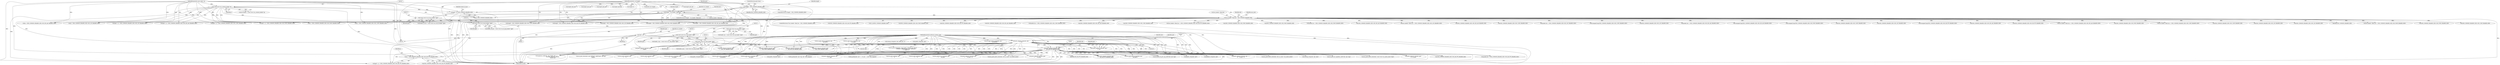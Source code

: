 digraph "0_tcpdump_3b32029db354cbc875127869d9b12a9addc75b50@pointer" {
"1000797" [label="(Call,p + (ISIS_COMMON_HEADER_SIZE+ISIS_IIH_PTP_HEADER_SIZE))"];
"1000154" [label="(MethodParameterIn,const uint8_t *p)"];
"1000196" [label="(Call,(const struct isis_common_header *)p)"];
"1000323" [label="(Call,isis_header->fixed_len < ISIS_COMMON_HEADER_SIZE)"];
"1000304" [label="(Call,length < isis_header->fixed_len)"];
"1000203" [label="(Call,length < ISIS_COMMON_HEADER_SIZE)"];
"1000155" [label="(MethodParameterIn,u_int length)"];
"1000783" [label="(Call,print_unknown_data(ndo, pptr, \"\n\t  \", ISIS_IIH_PTP_HEADER_SIZE))"];
"1000492" [label="(Call,print_unknown_data(ndo, optr, \"\n\t\", 8))"];
"1000153" [label="(MethodParameterIn,netdissect_options *ndo)"];
"1000191" [label="(Call,optr = p)"];
"1000234" [label="(Call,(const struct isis_psnp_header *)pptr)"];
"1000229" [label="(Call,(const struct isis_csnp_header *)pptr)"];
"1000224" [label="(Call,(const struct isis_lsp_header *)pptr)"];
"1000219" [label="(Call,(const struct isis_iih_ptp_header *)pptr)"];
"1000214" [label="(Call,(const struct isis_iih_lan_header *)pptr)"];
"1000207" [label="(Call,pptr = p+(ISIS_COMMON_HEADER_SIZE))"];
"1000203" [label="(Call,length < ISIS_COMMON_HEADER_SIZE)"];
"1000312" [label="(Identifier,ndo)"];
"1001189" [label="(Call,p + (ISIS_COMMON_HEADER_SIZE+ISIS_CSNP_HEADER_SIZE))"];
"1000739" [label="(Call,length=pdu_len)"];
"1000784" [label="(Identifier,ndo)"];
"1000524" [label="(Call,ISIS_COMMON_HEADER_SIZE+ISIS_IIH_LAN_HEADER_SIZE)"];
"1000785" [label="(Identifier,pptr)"];
"1000232" [label="(Call,header_psnp = (const struct isis_psnp_header *)pptr)"];
"1000331" [label="(Identifier,ndo)"];
"1001182" [label="(Call,packet_len -= (ISIS_COMMON_HEADER_SIZE+ISIS_CSNP_HEADER_SIZE))"];
"1000644" [label="(Call,print_unknown_data(ndo, pptr, \"\n\t  \", ISIS_IIH_LAN_HEADER_SIZE))"];
"1000798" [label="(Identifier,p)"];
"1000204" [label="(Identifier,length)"];
"1000192" [label="(Identifier,optr)"];
"1001175" [label="(Call,print_unknown_data(ndo, pptr, \"\n\t  \", ISIS_CSNP_HEADER_SIZE))"];
"1000213" [label="(Identifier,header_iih_lan)"];
"1000194" [label="(Call,isis_header = (const struct isis_common_header *)p)"];
"1000799" [label="(Call,ISIS_COMMON_HEADER_SIZE+ISIS_IIH_PTP_HEADER_SIZE)"];
"1000509" [label="(Call,ISIS_COMMON_HEADER_SIZE+ISIS_IIH_LAN_HEADER_SIZE)"];
"1003083" [label="(MethodReturn,RET)"];
"1000792" [label="(Call,ISIS_COMMON_HEADER_SIZE+ISIS_IIH_PTP_HEADER_SIZE)"];
"1000832" [label="(Call,length < ISIS_COMMON_HEADER_SIZE+ISIS_LSP_HEADER_SIZE)"];
"1001077" [label="(Call,ISIS_COMMON_HEADER_SIZE+ISIS_CSNP_HEADER_SIZE)"];
"1001295" [label="(Call,print_unknown_data(ndo, pptr, \"\n\t  \", ISIS_PSNP_HEADER_SIZE))"];
"1000658" [label="(Call,p + (ISIS_COMMON_HEADER_SIZE+ISIS_IIH_LAN_HEADER_SIZE))"];
"1000492" [label="(Call,print_unknown_data(ndo, optr, \"\n\t\", 8))"];
"1002324" [label="(Call,ipaddr_string(ndo, tptr))"];
"1000797" [label="(Call,p + (ISIS_COMMON_HEADER_SIZE+ISIS_IIH_PTP_HEADER_SIZE))"];
"1000495" [label="(Literal,\"\n\t\")"];
"1002342" [label="(Call,fn_printzp(ndo, tptr, tmp, ndo->ndo_snapend))"];
"1001798" [label="(Call,isis_print_extd_ip_reach(ndo, tptr, \"\n\t      \", AF_INET))"];
"1000195" [label="(Identifier,isis_header)"];
"1000224" [label="(Call,(const struct isis_lsp_header *)pptr)"];
"1000666" [label="(Call,isis_header->fixed_len != (ISIS_COMMON_HEADER_SIZE+ISIS_IIH_PTP_HEADER_SIZE))"];
"1001311" [label="(Call,ISIS_COMMON_HEADER_SIZE+ISIS_PSNP_HEADER_SIZE)"];
"1001571" [label="(Call,isis_print_ext_is_reach(ndo, tptr, \"\n\t      \", tlv_type))"];
"1001049" [label="(Call,p + (ISIS_COMMON_HEADER_SIZE+ISIS_LSP_HEADER_SIZE))"];
"1000156" [label="(Block,)"];
"1001304" [label="(Call,ISIS_COMMON_HEADER_SIZE+ISIS_PSNP_HEADER_SIZE)"];
"1001226" [label="(Call,length < ISIS_COMMON_HEADER_SIZE+ISIS_PSNP_HEADER_SIZE)"];
"1001302" [label="(Call,packet_len -= (ISIS_COMMON_HEADER_SIZE+ISIS_PSNP_HEADER_SIZE))"];
"1002995" [label="(Call,print_unknown_data(ndo, tptr, \"\n\t\t\", tmp))"];
"1000196" [label="(Call,(const struct isis_common_header *)p)"];
"1000155" [label="(MethodParameterIn,u_int length)"];
"1000493" [label="(Identifier,ndo)"];
"1001047" [label="(Call,pptr = p + (ISIS_COMMON_HEADER_SIZE+ISIS_LSP_HEADER_SIZE))"];
"1000344" [label="(Identifier,max_area)"];
"1000786" [label="(Literal,\"\n\t  \")"];
"1000535" [label="(Call,ISIS_COMMON_HEADER_SIZE+ISIS_IIH_LAN_HEADER_SIZE)"];
"1000806" [label="(Call,isis_header->fixed_len != (ISIS_COMMON_HEADER_SIZE+ISIS_LSP_HEADER_SIZE))"];
"1000206" [label="(ControlStructure,goto trunc;)"];
"1001933" [label="(Call,fn_printzp(ndo, tptr + 1, tlv_len - 1, ndo->ndo_snapend))"];
"1001843" [label="(Call,isis_print_mtid(ndo, tptr, \"\n\t      \"))"];
"1002653" [label="(Call,isis_print_mtid(ndo, tptr, \"\n\t      \"))"];
"1000207" [label="(Call,pptr = p+(ISIS_COMMON_HEADER_SIZE))"];
"1001739" [label="(Call,isis_print_tlv_ip_reach(ndo, pptr, \"\n\t      \", tlv_len))"];
"1000660" [label="(Call,ISIS_COMMON_HEADER_SIZE+ISIS_IIH_LAN_HEADER_SIZE)"];
"1001984" [label="(Call,signature_verify(ndo, optr, length, tptr + 1,\n                                            isis_clear_checksum_lifetime,\n                                            header_lsp))"];
"1001191" [label="(Call,ISIS_COMMON_HEADER_SIZE+ISIS_CSNP_HEADER_SIZE)"];
"1002790" [label="(Call,print_unknown_data(ndo, tptr, \"\n\t      \", tlv_len - 1))"];
"1001042" [label="(Call,packet_len -= (ISIS_COMMON_HEADER_SIZE+ISIS_LSP_HEADER_SIZE))"];
"1001684" [label="(Call,isis_print_metric_block(ndo, &tlv_is_reach->isis_metric_block))"];
"1002920" [label="(Call,isonsap_string(ndo, tptr, prefix_len / 2))"];
"1001075" [label="(Call,(unsigned long)(ISIS_COMMON_HEADER_SIZE+ISIS_CSNP_HEADER_SIZE))"];
"1001271" [label="(Call,length=pdu_len)"];
"1002441" [label="(Call,ipaddr_string(ndo, tptr))"];
"1000834" [label="(Call,ISIS_COMMON_HEADER_SIZE+ISIS_LSP_HEADER_SIZE)"];
"1000305" [label="(Identifier,length)"];
"1000651" [label="(Call,packet_len -= (ISIS_COMMON_HEADER_SIZE+ISIS_IIH_LAN_HEADER_SIZE))"];
"1000153" [label="(MethodParameterIn,netdissect_options *ndo)"];
"1000221" [label="(Identifier,pptr)"];
"1000522" [label="(Call,(unsigned long)(ISIS_COMMON_HEADER_SIZE+ISIS_IIH_LAN_HEADER_SIZE))"];
"1001215" [label="(Call,(unsigned long)(ISIS_COMMON_HEADER_SIZE+ISIS_PSNP_HEADER_SIZE))"];
"1000915" [label="(Call,osi_print_cksum(ndo, (const uint8_t *)header_lsp->lsp_id,\n                        EXTRACT_16BITS(header_lsp->checksum),\n                        12, length-12))"];
"1001035" [label="(Call,print_unknown_data(ndo, pptr, \"\n\t  \", ISIS_LSP_HEADER_SIZE))"];
"1001088" [label="(Call,ISIS_COMMON_HEADER_SIZE+ISIS_CSNP_HEADER_SIZE)"];
"1000810" [label="(Call,ISIS_COMMON_HEADER_SIZE+ISIS_LSP_HEADER_SIZE)"];
"1003035" [label="(Call,print_unknown_data(ndo, pptr, \"\n\t      \", tlv_len))"];
"1000217" [label="(Call,header_iih_ptp = (const struct isis_iih_ptp_header *)pptr)"];
"1000683" [label="(Call,(unsigned long)(ISIS_COMMON_HEADER_SIZE+ISIS_IIH_PTP_HEADER_SIZE))"];
"1000303" [label="(ControlStructure,if (length < isis_header->fixed_len))"];
"1001755" [label="(Call,isis_print_extd_ip_reach(ndo, tptr, \"\n\t      \", AF_INET))"];
"1002242" [label="(Call,isis_print_mt_port_cap_subtlv(ndo, tptr, tmp))"];
"1001333" [label="(Call,print_unknown_data(ndo, pptr, \"\n\t  \", length))"];
"1000653" [label="(Call,ISIS_COMMON_HEADER_SIZE+ISIS_IIH_LAN_HEADER_SIZE)"];
"1000154" [label="(MethodParameterIn,const uint8_t *p)"];
"1000226" [label="(Identifier,pptr)"];
"1000236" [label="(Identifier,pptr)"];
"1000795" [label="(Call,pptr = p + (ISIS_COMMON_HEADER_SIZE+ISIS_IIH_PTP_HEADER_SIZE))"];
"1000191" [label="(Call,optr = p)"];
"1000219" [label="(Call,(const struct isis_iih_ptp_header *)pptr)"];
"1000202" [label="(ControlStructure,if (length < ISIS_COMMON_HEADER_SIZE))"];
"1002414" [label="(Call,ipaddr_string(ndo, tptr))"];
"1000670" [label="(Call,ISIS_COMMON_HEADER_SIZE+ISIS_IIH_PTP_HEADER_SIZE)"];
"1001900" [label="(Call,ip6addr_string(ndo, tptr))"];
"1000505" [label="(Call,isis_header->fixed_len != (ISIS_COMMON_HEADER_SIZE+ISIS_IIH_LAN_HEADER_SIZE))"];
"1001202" [label="(Call,ISIS_COMMON_HEADER_SIZE+ISIS_PSNP_HEADER_SIZE)"];
"1002576" [label="(Call,tptr-optr)"];
"1001058" [label="(Call,isis_header->fixed_len != (ISIS_COMMON_HEADER_SIZE+ISIS_CSNP_HEADER_SIZE))"];
"1000229" [label="(Call,(const struct isis_csnp_header *)pptr)"];
"1000222" [label="(Call,header_lsp = (const struct isis_lsp_header *)pptr)"];
"1000198" [label="(Identifier,p)"];
"1001062" [label="(Call,ISIS_COMMON_HEADER_SIZE+ISIS_CSNP_HEADER_SIZE)"];
"1002055" [label="(Call,print_unknown_data(ndo, tptr + 1, \"\n\t\t  \", tlv_len - 1))"];
"1000231" [label="(Identifier,pptr)"];
"1000656" [label="(Call,pptr = p + (ISIS_COMMON_HEADER_SIZE+ISIS_IIH_LAN_HEADER_SIZE))"];
"1001722" [label="(Call,isis_print_metric_block(ndo, &tlv_es_reach->isis_metric_block))"];
"1000208" [label="(Identifier,pptr)"];
"1002571" [label="(Call,osi_print_cksum(ndo, optr, EXTRACT_16BITS(tptr), tptr-optr,\n                length))"];
"1001427" [label="(Call,isonsap_string(ndo, tptr, alen))"];
"1000533" [label="(Call,length < ISIS_COMMON_HEADER_SIZE+ISIS_IIH_LAN_HEADER_SIZE)"];
"1000790" [label="(Call,packet_len -= (ISIS_COMMON_HEADER_SIZE+ISIS_IIH_PTP_HEADER_SIZE))"];
"1000234" [label="(Call,(const struct isis_psnp_header *)pptr)"];
"1000306" [label="(Call,isis_header->fixed_len)"];
"1000209" [label="(Call,p+(ISIS_COMMON_HEADER_SIZE))"];
"1001866" [label="(Call,isis_print_extd_ip_reach(ndo, tptr, \"\n\t      \", AF_INET6))"];
"1000494" [label="(Identifier,optr)"];
"1001187" [label="(Call,pptr = p + (ISIS_COMMON_HEADER_SIZE+ISIS_CSNP_HEADER_SIZE))"];
"1001307" [label="(Call,pptr = p + (ISIS_COMMON_HEADER_SIZE+ISIS_PSNP_HEADER_SIZE))"];
"1001044" [label="(Call,ISIS_COMMON_HEADER_SIZE+ISIS_LSP_HEADER_SIZE)"];
"1001051" [label="(Call,ISIS_COMMON_HEADER_SIZE+ISIS_LSP_HEADER_SIZE)"];
"1000887" [label="(Call,length=pdu_len)"];
"1000496" [label="(Literal,8)"];
"1000193" [label="(Identifier,p)"];
"1002287" [label="(Call,isis_print_mt_capability_subtlv(ndo, tptr, tmp))"];
"1000592" [label="(Call,length=pdu_len)"];
"1001131" [label="(Call,length=pdu_len)"];
"1000327" [label="(Identifier,ISIS_COMMON_HEADER_SIZE)"];
"1001198" [label="(Call,isis_header->fixed_len != (ISIS_COMMON_HEADER_SIZE+ISIS_PSNP_HEADER_SIZE))"];
"1000205" [label="(Identifier,ISIS_COMMON_HEADER_SIZE)"];
"1000927" [label="(Call,length-12)"];
"1002860" [label="(Call,isis_print_metric_block(ndo, (const struct isis_metric_block *)tptr))"];
"1000216" [label="(Identifier,pptr)"];
"1003018" [label="(Call,print_unknown_data(ndo, pptr, \"\n\t\t\", tlv_len))"];
"1000324" [label="(Call,isis_header->fixed_len)"];
"1000787" [label="(Identifier,ISIS_IIH_PTP_HEADER_SIZE)"];
"1001309" [label="(Call,p + (ISIS_COMMON_HEADER_SIZE+ISIS_PSNP_HEADER_SIZE))"];
"1000323" [label="(Call,isis_header->fixed_len < ISIS_COMMON_HEADER_SIZE)"];
"1001217" [label="(Call,ISIS_COMMON_HEADER_SIZE+ISIS_PSNP_HEADER_SIZE)"];
"1000325" [label="(Identifier,isis_header)"];
"1001184" [label="(Call,ISIS_COMMON_HEADER_SIZE+ISIS_CSNP_HEADER_SIZE)"];
"1000491" [label="(Call,!print_unknown_data(ndo, optr, \"\n\t\", 8))"];
"1000322" [label="(ControlStructure,if (isis_header->fixed_len < ISIS_COMMON_HEADER_SIZE))"];
"1001086" [label="(Call,length < ISIS_COMMON_HEADER_SIZE+ISIS_CSNP_HEADER_SIZE)"];
"1001775" [label="(Call,isis_print_mtid(ndo, tptr, \"\n\t      \"))"];
"1000782" [label="(Call,!print_unknown_data(ndo, pptr, \"\n\t  \", ISIS_IIH_PTP_HEADER_SIZE))"];
"1000685" [label="(Call,ISIS_COMMON_HEADER_SIZE+ISIS_IIH_PTP_HEADER_SIZE)"];
"1000338" [label="(Call,(u_int)ISIS_COMMON_HEADER_SIZE)"];
"1000227" [label="(Call,header_csnp = (const struct isis_csnp_header *)pptr)"];
"1001228" [label="(Call,ISIS_COMMON_HEADER_SIZE+ISIS_PSNP_HEADER_SIZE)"];
"1000212" [label="(Call,header_iih_lan = (const struct isis_iih_lan_header *)pptr)"];
"1000304" [label="(Call,length < isis_header->fixed_len)"];
"1000694" [label="(Call,length < ISIS_COMMON_HEADER_SIZE+ISIS_IIH_PTP_HEADER_SIZE)"];
"1000188" [label="(Call,packet_len=length)"];
"1001543" [label="(Call,isis_print_mtid(ndo, tptr, \"\n\t      \"))"];
"1001627" [label="(Call,isis_print_ext_is_reach(ndo, tptr, \"\n\t      \", tlv_type))"];
"1002303" [label="(Call,ipaddr_string(ndo, pptr))"];
"1000783" [label="(Call,print_unknown_data(ndo, pptr, \"\n\t  \", ISIS_IIH_PTP_HEADER_SIZE))"];
"1000214" [label="(Call,(const struct isis_iih_lan_header *)pptr)"];
"1000696" [label="(Call,ISIS_COMMON_HEADER_SIZE+ISIS_IIH_PTP_HEADER_SIZE)"];
"1001823" [label="(Call,isis_print_extd_ip_reach(ndo, tptr, \"\n\t      \", AF_INET6))"];
"1001598" [label="(Call,isis_print_ext_is_reach(ndo, tptr, \"\n\t      \", tlv_type))"];
"1000797" -> "1000795"  [label="AST: "];
"1000797" -> "1000799"  [label="CFG: "];
"1000798" -> "1000797"  [label="AST: "];
"1000799" -> "1000797"  [label="AST: "];
"1000795" -> "1000797"  [label="CFG: "];
"1000797" -> "1003083"  [label="DDG: "];
"1000797" -> "1003083"  [label="DDG: "];
"1000154" -> "1000797"  [label="DDG: "];
"1000196" -> "1000797"  [label="DDG: "];
"1000323" -> "1000797"  [label="DDG: "];
"1000783" -> "1000797"  [label="DDG: "];
"1000154" -> "1000152"  [label="AST: "];
"1000154" -> "1003083"  [label="DDG: "];
"1000154" -> "1000191"  [label="DDG: "];
"1000154" -> "1000196"  [label="DDG: "];
"1000154" -> "1000207"  [label="DDG: "];
"1000154" -> "1000209"  [label="DDG: "];
"1000154" -> "1000656"  [label="DDG: "];
"1000154" -> "1000658"  [label="DDG: "];
"1000154" -> "1000795"  [label="DDG: "];
"1000154" -> "1001047"  [label="DDG: "];
"1000154" -> "1001049"  [label="DDG: "];
"1000154" -> "1001187"  [label="DDG: "];
"1000154" -> "1001189"  [label="DDG: "];
"1000154" -> "1001307"  [label="DDG: "];
"1000154" -> "1001309"  [label="DDG: "];
"1000196" -> "1000194"  [label="AST: "];
"1000196" -> "1000198"  [label="CFG: "];
"1000197" -> "1000196"  [label="AST: "];
"1000198" -> "1000196"  [label="AST: "];
"1000194" -> "1000196"  [label="CFG: "];
"1000196" -> "1003083"  [label="DDG: "];
"1000196" -> "1000194"  [label="DDG: "];
"1000196" -> "1000207"  [label="DDG: "];
"1000196" -> "1000209"  [label="DDG: "];
"1000196" -> "1000656"  [label="DDG: "];
"1000196" -> "1000658"  [label="DDG: "];
"1000196" -> "1000795"  [label="DDG: "];
"1000196" -> "1001047"  [label="DDG: "];
"1000196" -> "1001049"  [label="DDG: "];
"1000196" -> "1001187"  [label="DDG: "];
"1000196" -> "1001189"  [label="DDG: "];
"1000196" -> "1001307"  [label="DDG: "];
"1000196" -> "1001309"  [label="DDG: "];
"1000323" -> "1000322"  [label="AST: "];
"1000323" -> "1000327"  [label="CFG: "];
"1000324" -> "1000323"  [label="AST: "];
"1000327" -> "1000323"  [label="AST: "];
"1000331" -> "1000323"  [label="CFG: "];
"1000344" -> "1000323"  [label="CFG: "];
"1000323" -> "1003083"  [label="DDG: "];
"1000323" -> "1003083"  [label="DDG: "];
"1000323" -> "1003083"  [label="DDG: "];
"1000304" -> "1000323"  [label="DDG: "];
"1000203" -> "1000323"  [label="DDG: "];
"1000323" -> "1000338"  [label="DDG: "];
"1000323" -> "1000505"  [label="DDG: "];
"1000323" -> "1000505"  [label="DDG: "];
"1000323" -> "1000509"  [label="DDG: "];
"1000323" -> "1000522"  [label="DDG: "];
"1000323" -> "1000524"  [label="DDG: "];
"1000323" -> "1000533"  [label="DDG: "];
"1000323" -> "1000535"  [label="DDG: "];
"1000323" -> "1000651"  [label="DDG: "];
"1000323" -> "1000653"  [label="DDG: "];
"1000323" -> "1000656"  [label="DDG: "];
"1000323" -> "1000658"  [label="DDG: "];
"1000323" -> "1000660"  [label="DDG: "];
"1000323" -> "1000666"  [label="DDG: "];
"1000323" -> "1000666"  [label="DDG: "];
"1000323" -> "1000670"  [label="DDG: "];
"1000323" -> "1000683"  [label="DDG: "];
"1000323" -> "1000685"  [label="DDG: "];
"1000323" -> "1000694"  [label="DDG: "];
"1000323" -> "1000696"  [label="DDG: "];
"1000323" -> "1000790"  [label="DDG: "];
"1000323" -> "1000792"  [label="DDG: "];
"1000323" -> "1000795"  [label="DDG: "];
"1000323" -> "1000799"  [label="DDG: "];
"1000323" -> "1000806"  [label="DDG: "];
"1000323" -> "1000806"  [label="DDG: "];
"1000323" -> "1000810"  [label="DDG: "];
"1000323" -> "1000832"  [label="DDG: "];
"1000323" -> "1000834"  [label="DDG: "];
"1000323" -> "1001042"  [label="DDG: "];
"1000323" -> "1001044"  [label="DDG: "];
"1000323" -> "1001047"  [label="DDG: "];
"1000323" -> "1001049"  [label="DDG: "];
"1000323" -> "1001051"  [label="DDG: "];
"1000323" -> "1001058"  [label="DDG: "];
"1000323" -> "1001058"  [label="DDG: "];
"1000323" -> "1001062"  [label="DDG: "];
"1000323" -> "1001075"  [label="DDG: "];
"1000323" -> "1001077"  [label="DDG: "];
"1000323" -> "1001086"  [label="DDG: "];
"1000323" -> "1001088"  [label="DDG: "];
"1000323" -> "1001182"  [label="DDG: "];
"1000323" -> "1001184"  [label="DDG: "];
"1000323" -> "1001187"  [label="DDG: "];
"1000323" -> "1001189"  [label="DDG: "];
"1000323" -> "1001191"  [label="DDG: "];
"1000323" -> "1001198"  [label="DDG: "];
"1000323" -> "1001198"  [label="DDG: "];
"1000323" -> "1001202"  [label="DDG: "];
"1000323" -> "1001215"  [label="DDG: "];
"1000323" -> "1001217"  [label="DDG: "];
"1000323" -> "1001226"  [label="DDG: "];
"1000323" -> "1001228"  [label="DDG: "];
"1000323" -> "1001302"  [label="DDG: "];
"1000323" -> "1001304"  [label="DDG: "];
"1000323" -> "1001307"  [label="DDG: "];
"1000323" -> "1001309"  [label="DDG: "];
"1000323" -> "1001311"  [label="DDG: "];
"1000304" -> "1000303"  [label="AST: "];
"1000304" -> "1000306"  [label="CFG: "];
"1000305" -> "1000304"  [label="AST: "];
"1000306" -> "1000304"  [label="AST: "];
"1000312" -> "1000304"  [label="CFG: "];
"1000325" -> "1000304"  [label="CFG: "];
"1000304" -> "1003083"  [label="DDG: "];
"1000304" -> "1003083"  [label="DDG: "];
"1000304" -> "1003083"  [label="DDG: "];
"1000203" -> "1000304"  [label="DDG: "];
"1000155" -> "1000304"  [label="DDG: "];
"1000304" -> "1000533"  [label="DDG: "];
"1000304" -> "1000694"  [label="DDG: "];
"1000304" -> "1000832"  [label="DDG: "];
"1000304" -> "1001086"  [label="DDG: "];
"1000304" -> "1001226"  [label="DDG: "];
"1000304" -> "1001333"  [label="DDG: "];
"1000203" -> "1000202"  [label="AST: "];
"1000203" -> "1000205"  [label="CFG: "];
"1000204" -> "1000203"  [label="AST: "];
"1000205" -> "1000203"  [label="AST: "];
"1000206" -> "1000203"  [label="CFG: "];
"1000208" -> "1000203"  [label="CFG: "];
"1000203" -> "1003083"  [label="DDG: "];
"1000203" -> "1003083"  [label="DDG: "];
"1000203" -> "1003083"  [label="DDG: "];
"1000155" -> "1000203"  [label="DDG: "];
"1000203" -> "1000207"  [label="DDG: "];
"1000203" -> "1000209"  [label="DDG: "];
"1000155" -> "1000152"  [label="AST: "];
"1000155" -> "1003083"  [label="DDG: "];
"1000155" -> "1000188"  [label="DDG: "];
"1000155" -> "1000533"  [label="DDG: "];
"1000155" -> "1000592"  [label="DDG: "];
"1000155" -> "1000694"  [label="DDG: "];
"1000155" -> "1000739"  [label="DDG: "];
"1000155" -> "1000832"  [label="DDG: "];
"1000155" -> "1000887"  [label="DDG: "];
"1000155" -> "1000927"  [label="DDG: "];
"1000155" -> "1001086"  [label="DDG: "];
"1000155" -> "1001131"  [label="DDG: "];
"1000155" -> "1001226"  [label="DDG: "];
"1000155" -> "1001271"  [label="DDG: "];
"1000155" -> "1001333"  [label="DDG: "];
"1000155" -> "1001984"  [label="DDG: "];
"1000155" -> "1002571"  [label="DDG: "];
"1000783" -> "1000782"  [label="AST: "];
"1000783" -> "1000787"  [label="CFG: "];
"1000784" -> "1000783"  [label="AST: "];
"1000785" -> "1000783"  [label="AST: "];
"1000786" -> "1000783"  [label="AST: "];
"1000787" -> "1000783"  [label="AST: "];
"1000782" -> "1000783"  [label="CFG: "];
"1000783" -> "1003083"  [label="DDG: "];
"1000783" -> "1003083"  [label="DDG: "];
"1000783" -> "1003083"  [label="DDG: "];
"1000783" -> "1000782"  [label="DDG: "];
"1000783" -> "1000782"  [label="DDG: "];
"1000783" -> "1000782"  [label="DDG: "];
"1000783" -> "1000782"  [label="DDG: "];
"1000492" -> "1000783"  [label="DDG: "];
"1000153" -> "1000783"  [label="DDG: "];
"1000234" -> "1000783"  [label="DDG: "];
"1000783" -> "1000790"  [label="DDG: "];
"1000783" -> "1000792"  [label="DDG: "];
"1000783" -> "1000795"  [label="DDG: "];
"1000783" -> "1000799"  [label="DDG: "];
"1000783" -> "1001427"  [label="DDG: "];
"1000783" -> "1001543"  [label="DDG: "];
"1000783" -> "1001598"  [label="DDG: "];
"1000783" -> "1001627"  [label="DDG: "];
"1000783" -> "1001684"  [label="DDG: "];
"1000783" -> "1001722"  [label="DDG: "];
"1000783" -> "1001739"  [label="DDG: "];
"1000783" -> "1001755"  [label="DDG: "];
"1000783" -> "1001775"  [label="DDG: "];
"1000783" -> "1001823"  [label="DDG: "];
"1000783" -> "1001843"  [label="DDG: "];
"1000783" -> "1001900"  [label="DDG: "];
"1000783" -> "1001933"  [label="DDG: "];
"1000783" -> "1001984"  [label="DDG: "];
"1000783" -> "1002055"  [label="DDG: "];
"1000783" -> "1002242"  [label="DDG: "];
"1000783" -> "1002287"  [label="DDG: "];
"1000783" -> "1002303"  [label="DDG: "];
"1000783" -> "1002324"  [label="DDG: "];
"1000783" -> "1002342"  [label="DDG: "];
"1000783" -> "1002414"  [label="DDG: "];
"1000783" -> "1002571"  [label="DDG: "];
"1000783" -> "1002653"  [label="DDG: "];
"1000783" -> "1002790"  [label="DDG: "];
"1000783" -> "1002860"  [label="DDG: "];
"1000783" -> "1002995"  [label="DDG: "];
"1000783" -> "1003018"  [label="DDG: "];
"1000783" -> "1003035"  [label="DDG: "];
"1000492" -> "1000491"  [label="AST: "];
"1000492" -> "1000496"  [label="CFG: "];
"1000493" -> "1000492"  [label="AST: "];
"1000494" -> "1000492"  [label="AST: "];
"1000495" -> "1000492"  [label="AST: "];
"1000496" -> "1000492"  [label="AST: "];
"1000491" -> "1000492"  [label="CFG: "];
"1000492" -> "1003083"  [label="DDG: "];
"1000492" -> "1003083"  [label="DDG: "];
"1000492" -> "1000491"  [label="DDG: "];
"1000492" -> "1000491"  [label="DDG: "];
"1000492" -> "1000491"  [label="DDG: "];
"1000492" -> "1000491"  [label="DDG: "];
"1000153" -> "1000492"  [label="DDG: "];
"1000191" -> "1000492"  [label="DDG: "];
"1000492" -> "1000644"  [label="DDG: "];
"1000492" -> "1000915"  [label="DDG: "];
"1000492" -> "1001175"  [label="DDG: "];
"1000492" -> "1001295"  [label="DDG: "];
"1000492" -> "1001333"  [label="DDG: "];
"1000492" -> "1001427"  [label="DDG: "];
"1000492" -> "1001543"  [label="DDG: "];
"1000492" -> "1001598"  [label="DDG: "];
"1000492" -> "1001627"  [label="DDG: "];
"1000492" -> "1001684"  [label="DDG: "];
"1000492" -> "1001722"  [label="DDG: "];
"1000492" -> "1001739"  [label="DDG: "];
"1000492" -> "1001755"  [label="DDG: "];
"1000492" -> "1001775"  [label="DDG: "];
"1000492" -> "1001823"  [label="DDG: "];
"1000492" -> "1001843"  [label="DDG: "];
"1000492" -> "1001900"  [label="DDG: "];
"1000492" -> "1001933"  [label="DDG: "];
"1000492" -> "1001984"  [label="DDG: "];
"1000492" -> "1001984"  [label="DDG: "];
"1000492" -> "1002055"  [label="DDG: "];
"1000492" -> "1002242"  [label="DDG: "];
"1000492" -> "1002287"  [label="DDG: "];
"1000492" -> "1002303"  [label="DDG: "];
"1000492" -> "1002324"  [label="DDG: "];
"1000492" -> "1002342"  [label="DDG: "];
"1000492" -> "1002414"  [label="DDG: "];
"1000492" -> "1002571"  [label="DDG: "];
"1000492" -> "1002576"  [label="DDG: "];
"1000492" -> "1002653"  [label="DDG: "];
"1000492" -> "1002790"  [label="DDG: "];
"1000492" -> "1002860"  [label="DDG: "];
"1000492" -> "1002995"  [label="DDG: "];
"1000492" -> "1003018"  [label="DDG: "];
"1000492" -> "1003035"  [label="DDG: "];
"1000153" -> "1000152"  [label="AST: "];
"1000153" -> "1003083"  [label="DDG: "];
"1000153" -> "1000644"  [label="DDG: "];
"1000153" -> "1000915"  [label="DDG: "];
"1000153" -> "1001035"  [label="DDG: "];
"1000153" -> "1001175"  [label="DDG: "];
"1000153" -> "1001295"  [label="DDG: "];
"1000153" -> "1001333"  [label="DDG: "];
"1000153" -> "1001427"  [label="DDG: "];
"1000153" -> "1001543"  [label="DDG: "];
"1000153" -> "1001571"  [label="DDG: "];
"1000153" -> "1001598"  [label="DDG: "];
"1000153" -> "1001627"  [label="DDG: "];
"1000153" -> "1001684"  [label="DDG: "];
"1000153" -> "1001722"  [label="DDG: "];
"1000153" -> "1001739"  [label="DDG: "];
"1000153" -> "1001755"  [label="DDG: "];
"1000153" -> "1001775"  [label="DDG: "];
"1000153" -> "1001798"  [label="DDG: "];
"1000153" -> "1001823"  [label="DDG: "];
"1000153" -> "1001843"  [label="DDG: "];
"1000153" -> "1001866"  [label="DDG: "];
"1000153" -> "1001900"  [label="DDG: "];
"1000153" -> "1001933"  [label="DDG: "];
"1000153" -> "1001984"  [label="DDG: "];
"1000153" -> "1002055"  [label="DDG: "];
"1000153" -> "1002242"  [label="DDG: "];
"1000153" -> "1002287"  [label="DDG: "];
"1000153" -> "1002303"  [label="DDG: "];
"1000153" -> "1002324"  [label="DDG: "];
"1000153" -> "1002342"  [label="DDG: "];
"1000153" -> "1002414"  [label="DDG: "];
"1000153" -> "1002441"  [label="DDG: "];
"1000153" -> "1002571"  [label="DDG: "];
"1000153" -> "1002653"  [label="DDG: "];
"1000153" -> "1002790"  [label="DDG: "];
"1000153" -> "1002860"  [label="DDG: "];
"1000153" -> "1002920"  [label="DDG: "];
"1000153" -> "1002995"  [label="DDG: "];
"1000153" -> "1003018"  [label="DDG: "];
"1000153" -> "1003035"  [label="DDG: "];
"1000191" -> "1000156"  [label="AST: "];
"1000191" -> "1000193"  [label="CFG: "];
"1000192" -> "1000191"  [label="AST: "];
"1000193" -> "1000191"  [label="AST: "];
"1000195" -> "1000191"  [label="CFG: "];
"1000191" -> "1003083"  [label="DDG: "];
"1000191" -> "1001984"  [label="DDG: "];
"1000191" -> "1002576"  [label="DDG: "];
"1000234" -> "1000232"  [label="AST: "];
"1000234" -> "1000236"  [label="CFG: "];
"1000235" -> "1000234"  [label="AST: "];
"1000236" -> "1000234"  [label="AST: "];
"1000232" -> "1000234"  [label="CFG: "];
"1000234" -> "1003083"  [label="DDG: "];
"1000234" -> "1000232"  [label="DDG: "];
"1000229" -> "1000234"  [label="DDG: "];
"1000234" -> "1000644"  [label="DDG: "];
"1000234" -> "1001035"  [label="DDG: "];
"1000234" -> "1001175"  [label="DDG: "];
"1000234" -> "1001295"  [label="DDG: "];
"1000234" -> "1001333"  [label="DDG: "];
"1000229" -> "1000227"  [label="AST: "];
"1000229" -> "1000231"  [label="CFG: "];
"1000230" -> "1000229"  [label="AST: "];
"1000231" -> "1000229"  [label="AST: "];
"1000227" -> "1000229"  [label="CFG: "];
"1000229" -> "1000227"  [label="DDG: "];
"1000224" -> "1000229"  [label="DDG: "];
"1000224" -> "1000222"  [label="AST: "];
"1000224" -> "1000226"  [label="CFG: "];
"1000225" -> "1000224"  [label="AST: "];
"1000226" -> "1000224"  [label="AST: "];
"1000222" -> "1000224"  [label="CFG: "];
"1000224" -> "1000222"  [label="DDG: "];
"1000219" -> "1000224"  [label="DDG: "];
"1000219" -> "1000217"  [label="AST: "];
"1000219" -> "1000221"  [label="CFG: "];
"1000220" -> "1000219"  [label="AST: "];
"1000221" -> "1000219"  [label="AST: "];
"1000217" -> "1000219"  [label="CFG: "];
"1000219" -> "1000217"  [label="DDG: "];
"1000214" -> "1000219"  [label="DDG: "];
"1000214" -> "1000212"  [label="AST: "];
"1000214" -> "1000216"  [label="CFG: "];
"1000215" -> "1000214"  [label="AST: "];
"1000216" -> "1000214"  [label="AST: "];
"1000212" -> "1000214"  [label="CFG: "];
"1000214" -> "1000212"  [label="DDG: "];
"1000207" -> "1000214"  [label="DDG: "];
"1000207" -> "1000156"  [label="AST: "];
"1000207" -> "1000209"  [label="CFG: "];
"1000208" -> "1000207"  [label="AST: "];
"1000209" -> "1000207"  [label="AST: "];
"1000213" -> "1000207"  [label="CFG: "];
"1000207" -> "1003083"  [label="DDG: "];
}

